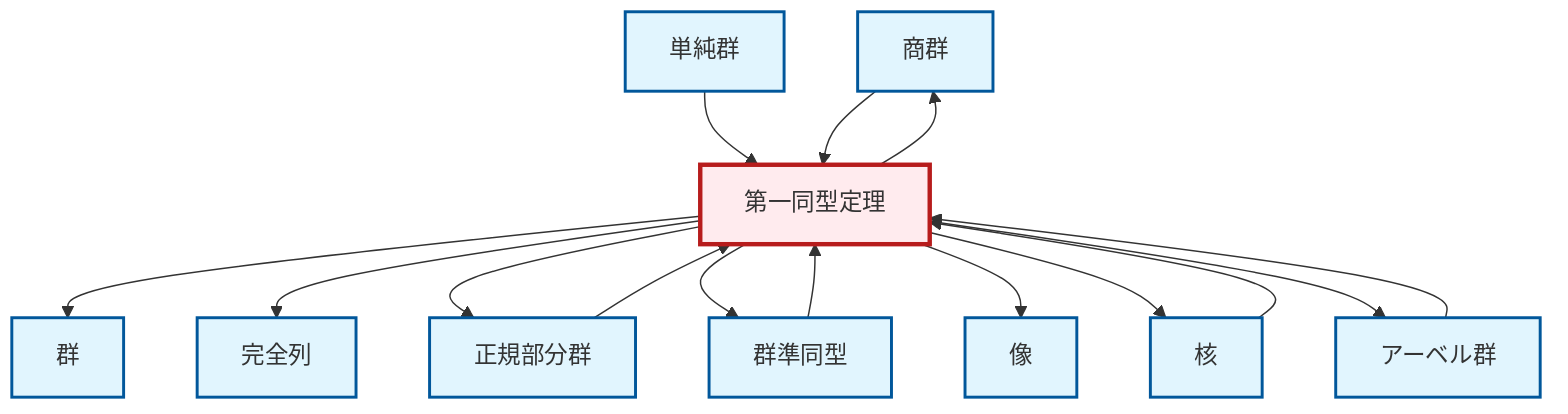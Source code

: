 graph TD
    classDef definition fill:#e1f5fe,stroke:#01579b,stroke-width:2px
    classDef theorem fill:#f3e5f5,stroke:#4a148c,stroke-width:2px
    classDef axiom fill:#fff3e0,stroke:#e65100,stroke-width:2px
    classDef example fill:#e8f5e9,stroke:#1b5e20,stroke-width:2px
    classDef current fill:#ffebee,stroke:#b71c1c,stroke-width:3px
    def-quotient-group["商群"]:::definition
    def-exact-sequence["完全列"]:::definition
    def-kernel["核"]:::definition
    def-simple-group["単純群"]:::definition
    def-group["群"]:::definition
    def-abelian-group["アーベル群"]:::definition
    def-homomorphism["群準同型"]:::definition
    def-normal-subgroup["正規部分群"]:::definition
    def-image["像"]:::definition
    thm-first-isomorphism["第一同型定理"]:::theorem
    thm-first-isomorphism --> def-group
    thm-first-isomorphism --> def-quotient-group
    def-simple-group --> thm-first-isomorphism
    def-abelian-group --> thm-first-isomorphism
    thm-first-isomorphism --> def-exact-sequence
    thm-first-isomorphism --> def-normal-subgroup
    thm-first-isomorphism --> def-homomorphism
    thm-first-isomorphism --> def-image
    thm-first-isomorphism --> def-kernel
    thm-first-isomorphism --> def-abelian-group
    def-quotient-group --> thm-first-isomorphism
    def-kernel --> thm-first-isomorphism
    def-normal-subgroup --> thm-first-isomorphism
    def-homomorphism --> thm-first-isomorphism
    class thm-first-isomorphism current